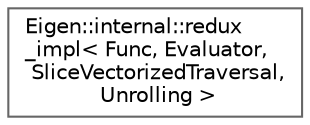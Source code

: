 digraph "Graphical Class Hierarchy"
{
 // LATEX_PDF_SIZE
  bgcolor="transparent";
  edge [fontname=Helvetica,fontsize=10,labelfontname=Helvetica,labelfontsize=10];
  node [fontname=Helvetica,fontsize=10,shape=box,height=0.2,width=0.4];
  rankdir="LR";
  Node0 [id="Node000000",label="Eigen::internal::redux\l_impl\< Func, Evaluator,\l SliceVectorizedTraversal,\l Unrolling \>",height=0.2,width=0.4,color="grey40", fillcolor="white", style="filled",URL="$structEigen_1_1internal_1_1redux__impl_3_01Func_00_01Evaluator_00_01SliceVectorizedTraversal_00_01Unrolling_01_4.html",tooltip=" "];
}
